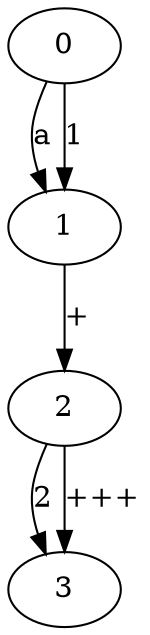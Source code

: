 digraph g
{
0;1;2;3;
0 -> 1 [label="a"]
0 -> 1 [label="1"]
1 -> 2 [label="+"]
2 -> 3 [label="2"]
2 -> 3 [label="+++"]
}
